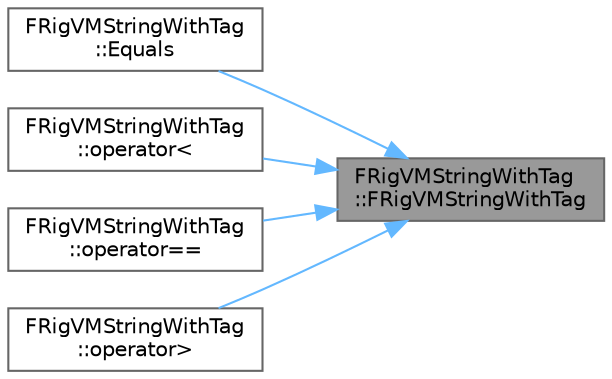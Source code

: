 digraph "FRigVMStringWithTag::FRigVMStringWithTag"
{
 // INTERACTIVE_SVG=YES
 // LATEX_PDF_SIZE
  bgcolor="transparent";
  edge [fontname=Helvetica,fontsize=10,labelfontname=Helvetica,labelfontsize=10];
  node [fontname=Helvetica,fontsize=10,shape=box,height=0.2,width=0.4];
  rankdir="RL";
  Node1 [id="Node000001",label="FRigVMStringWithTag\l::FRigVMStringWithTag",height=0.2,width=0.4,color="gray40", fillcolor="grey60", style="filled", fontcolor="black",tooltip=" "];
  Node1 -> Node2 [id="edge1_Node000001_Node000002",dir="back",color="steelblue1",style="solid",tooltip=" "];
  Node2 [id="Node000002",label="FRigVMStringWithTag\l::Equals",height=0.2,width=0.4,color="grey40", fillcolor="white", style="filled",URL="$d6/d4e/structFRigVMStringWithTag.html#aa6f6167a33cf934c67927ac1f2c3779d",tooltip=" "];
  Node1 -> Node3 [id="edge2_Node000001_Node000003",dir="back",color="steelblue1",style="solid",tooltip=" "];
  Node3 [id="Node000003",label="FRigVMStringWithTag\l::operator\<",height=0.2,width=0.4,color="grey40", fillcolor="white", style="filled",URL="$d6/d4e/structFRigVMStringWithTag.html#aabf0d88eecc68912f2e4cdb24365810f",tooltip=" "];
  Node1 -> Node4 [id="edge3_Node000001_Node000004",dir="back",color="steelblue1",style="solid",tooltip=" "];
  Node4 [id="Node000004",label="FRigVMStringWithTag\l::operator==",height=0.2,width=0.4,color="grey40", fillcolor="white", style="filled",URL="$d6/d4e/structFRigVMStringWithTag.html#acd080929cbe8e169cf8db50ca75cc329",tooltip=" "];
  Node1 -> Node5 [id="edge4_Node000001_Node000005",dir="back",color="steelblue1",style="solid",tooltip=" "];
  Node5 [id="Node000005",label="FRigVMStringWithTag\l::operator\>",height=0.2,width=0.4,color="grey40", fillcolor="white", style="filled",URL="$d6/d4e/structFRigVMStringWithTag.html#ad3ebe0bbe5ee03ed83f5c3246c732538",tooltip=" "];
}

